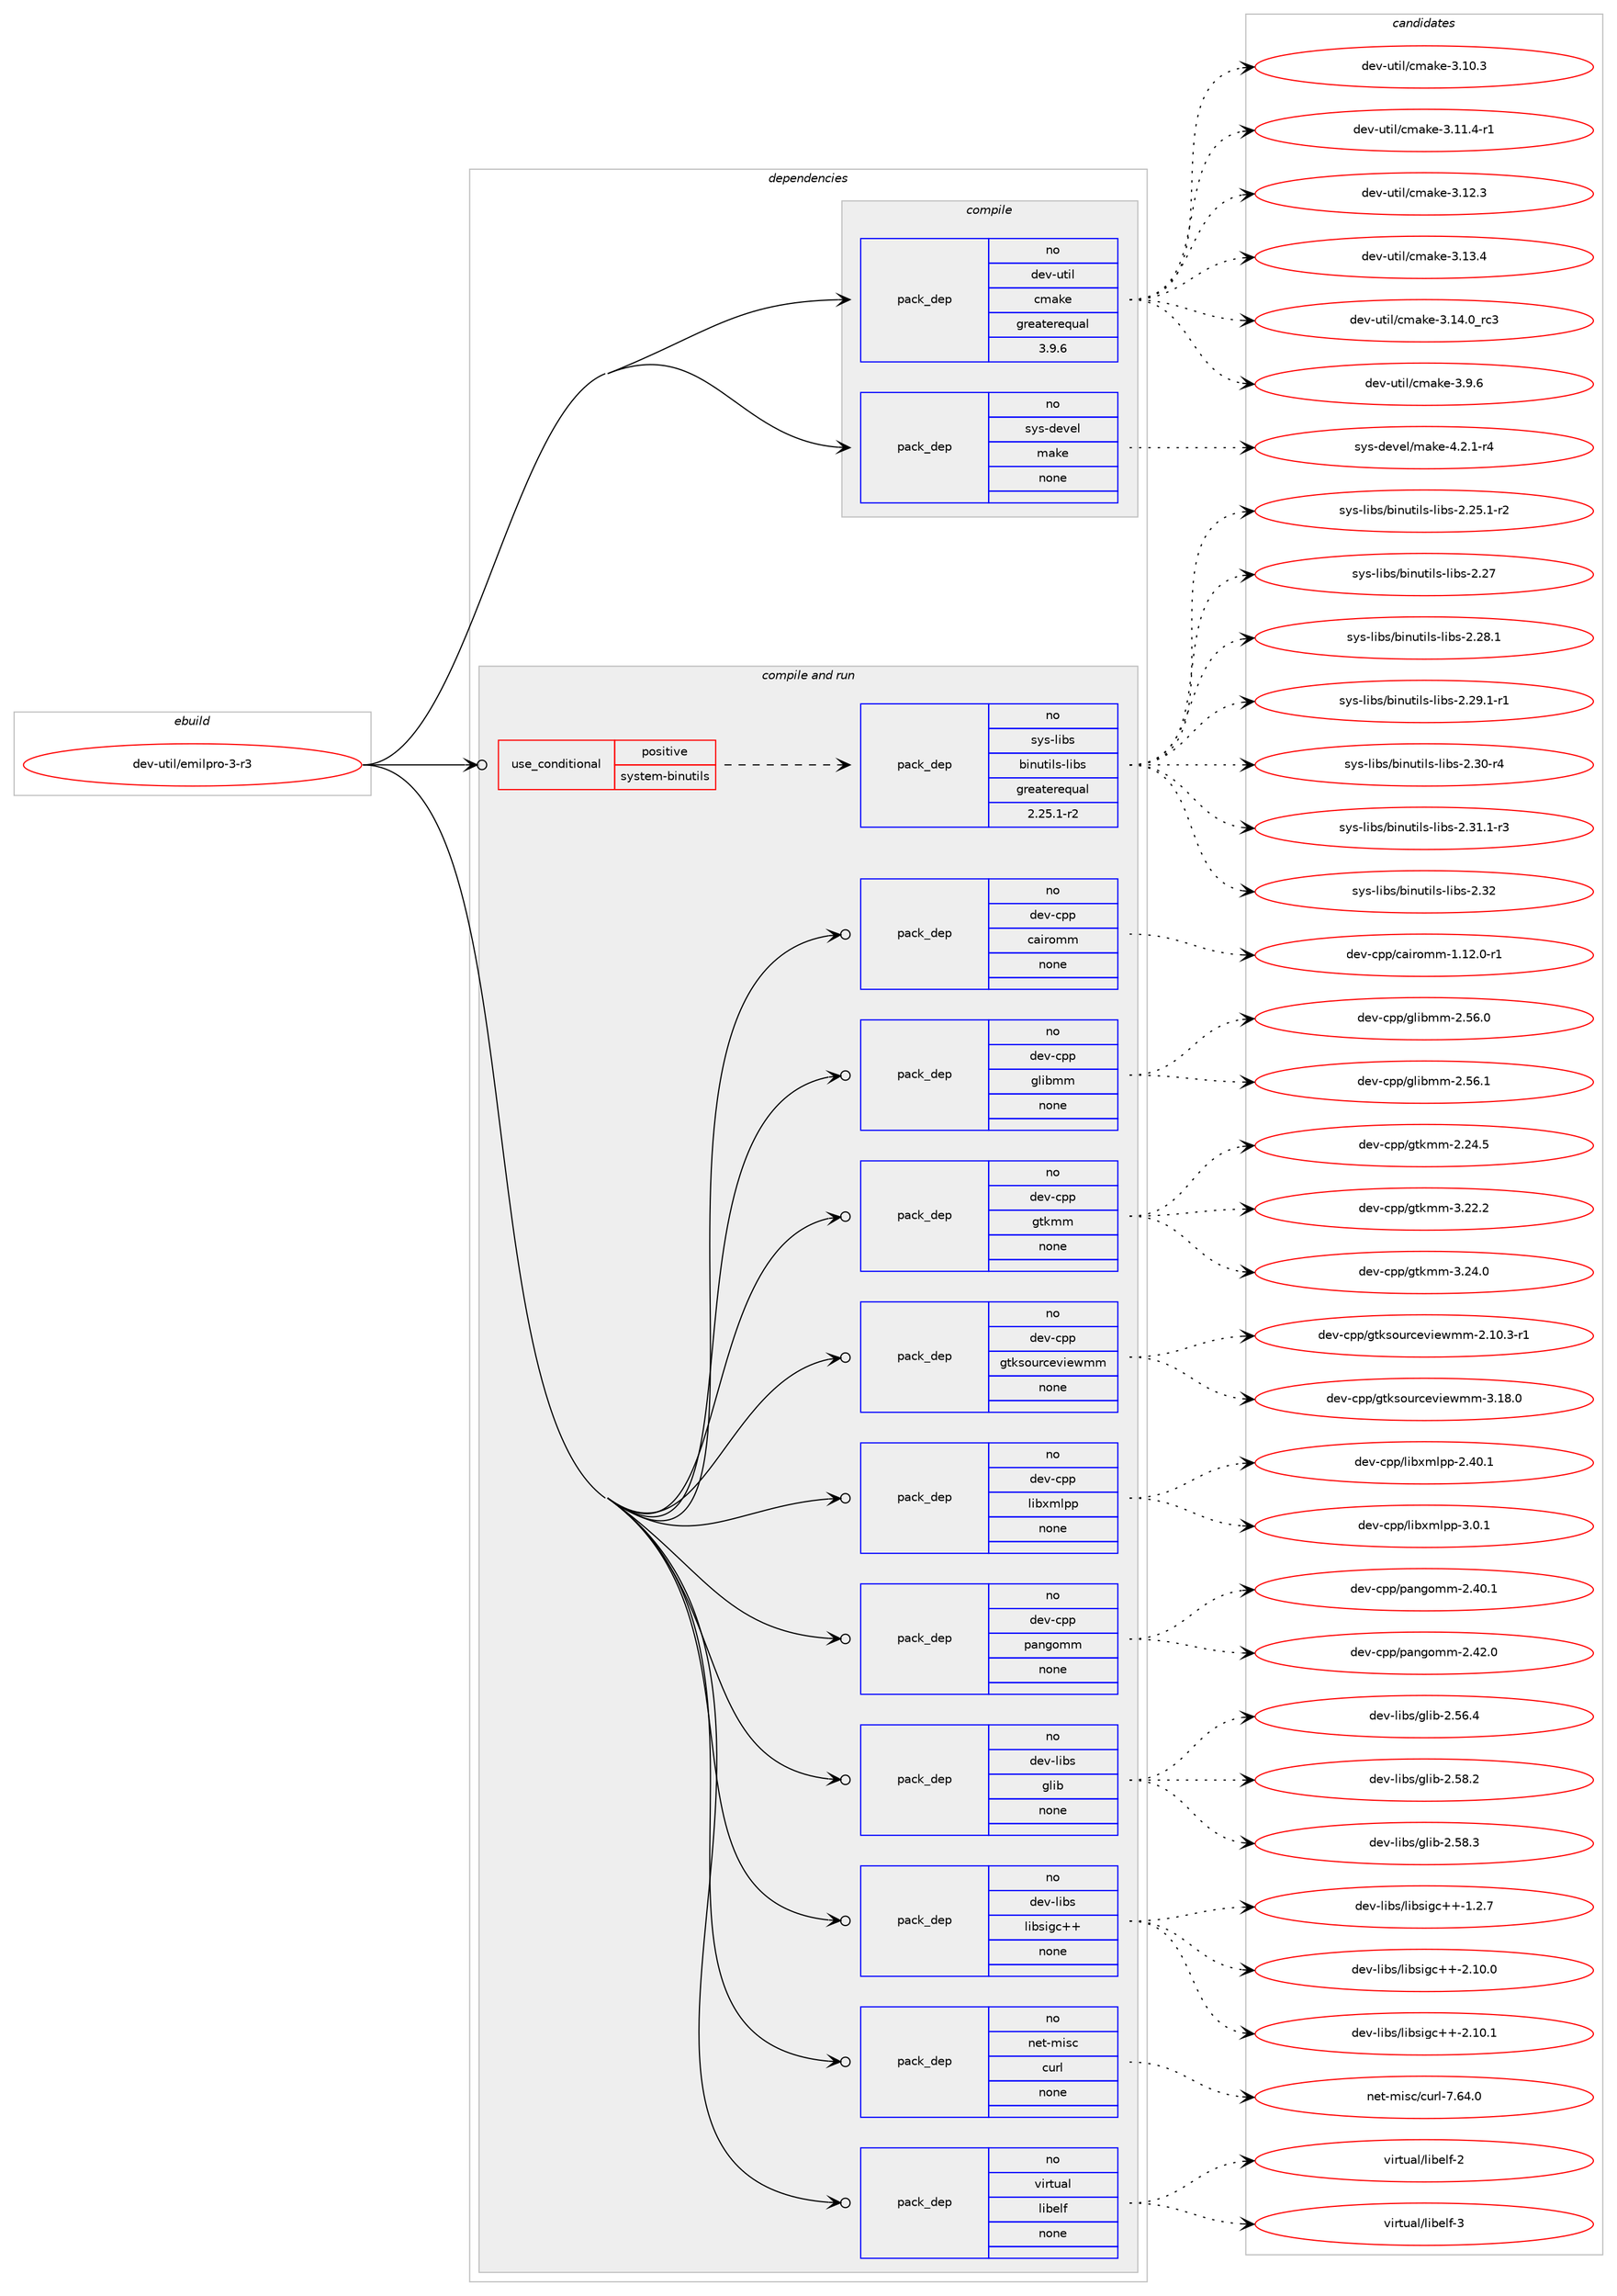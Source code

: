 digraph prolog {

# *************
# Graph options
# *************

newrank=true;
concentrate=true;
compound=true;
graph [rankdir=LR,fontname=Helvetica,fontsize=10,ranksep=1.5];#, ranksep=2.5, nodesep=0.2];
edge  [arrowhead=vee];
node  [fontname=Helvetica,fontsize=10];

# **********
# The ebuild
# **********

subgraph cluster_leftcol {
color=gray;
rank=same;
label=<<i>ebuild</i>>;
id [label="dev-util/emilpro-3-r3", color=red, width=4, href="../dev-util/emilpro-3-r3.svg"];
}

# ****************
# The dependencies
# ****************

subgraph cluster_midcol {
color=gray;
label=<<i>dependencies</i>>;
subgraph cluster_compile {
fillcolor="#eeeeee";
style=filled;
label=<<i>compile</i>>;
subgraph pack1097290 {
dependency1545226 [label=<<TABLE BORDER="0" CELLBORDER="1" CELLSPACING="0" CELLPADDING="4" WIDTH="220"><TR><TD ROWSPAN="6" CELLPADDING="30">pack_dep</TD></TR><TR><TD WIDTH="110">no</TD></TR><TR><TD>dev-util</TD></TR><TR><TD>cmake</TD></TR><TR><TD>greaterequal</TD></TR><TR><TD>3.9.6</TD></TR></TABLE>>, shape=none, color=blue];
}
id:e -> dependency1545226:w [weight=20,style="solid",arrowhead="vee"];
subgraph pack1097291 {
dependency1545227 [label=<<TABLE BORDER="0" CELLBORDER="1" CELLSPACING="0" CELLPADDING="4" WIDTH="220"><TR><TD ROWSPAN="6" CELLPADDING="30">pack_dep</TD></TR><TR><TD WIDTH="110">no</TD></TR><TR><TD>sys-devel</TD></TR><TR><TD>make</TD></TR><TR><TD>none</TD></TR><TR><TD></TD></TR></TABLE>>, shape=none, color=blue];
}
id:e -> dependency1545227:w [weight=20,style="solid",arrowhead="vee"];
}
subgraph cluster_compileandrun {
fillcolor="#eeeeee";
style=filled;
label=<<i>compile and run</i>>;
subgraph cond424303 {
dependency1545228 [label=<<TABLE BORDER="0" CELLBORDER="1" CELLSPACING="0" CELLPADDING="4"><TR><TD ROWSPAN="3" CELLPADDING="10">use_conditional</TD></TR><TR><TD>positive</TD></TR><TR><TD>system-binutils</TD></TR></TABLE>>, shape=none, color=red];
subgraph pack1097292 {
dependency1545229 [label=<<TABLE BORDER="0" CELLBORDER="1" CELLSPACING="0" CELLPADDING="4" WIDTH="220"><TR><TD ROWSPAN="6" CELLPADDING="30">pack_dep</TD></TR><TR><TD WIDTH="110">no</TD></TR><TR><TD>sys-libs</TD></TR><TR><TD>binutils-libs</TD></TR><TR><TD>greaterequal</TD></TR><TR><TD>2.25.1-r2</TD></TR></TABLE>>, shape=none, color=blue];
}
dependency1545228:e -> dependency1545229:w [weight=20,style="dashed",arrowhead="vee"];
}
id:e -> dependency1545228:w [weight=20,style="solid",arrowhead="odotvee"];
subgraph pack1097293 {
dependency1545230 [label=<<TABLE BORDER="0" CELLBORDER="1" CELLSPACING="0" CELLPADDING="4" WIDTH="220"><TR><TD ROWSPAN="6" CELLPADDING="30">pack_dep</TD></TR><TR><TD WIDTH="110">no</TD></TR><TR><TD>dev-cpp</TD></TR><TR><TD>cairomm</TD></TR><TR><TD>none</TD></TR><TR><TD></TD></TR></TABLE>>, shape=none, color=blue];
}
id:e -> dependency1545230:w [weight=20,style="solid",arrowhead="odotvee"];
subgraph pack1097294 {
dependency1545231 [label=<<TABLE BORDER="0" CELLBORDER="1" CELLSPACING="0" CELLPADDING="4" WIDTH="220"><TR><TD ROWSPAN="6" CELLPADDING="30">pack_dep</TD></TR><TR><TD WIDTH="110">no</TD></TR><TR><TD>dev-cpp</TD></TR><TR><TD>glibmm</TD></TR><TR><TD>none</TD></TR><TR><TD></TD></TR></TABLE>>, shape=none, color=blue];
}
id:e -> dependency1545231:w [weight=20,style="solid",arrowhead="odotvee"];
subgraph pack1097295 {
dependency1545232 [label=<<TABLE BORDER="0" CELLBORDER="1" CELLSPACING="0" CELLPADDING="4" WIDTH="220"><TR><TD ROWSPAN="6" CELLPADDING="30">pack_dep</TD></TR><TR><TD WIDTH="110">no</TD></TR><TR><TD>dev-cpp</TD></TR><TR><TD>gtkmm</TD></TR><TR><TD>none</TD></TR><TR><TD></TD></TR></TABLE>>, shape=none, color=blue];
}
id:e -> dependency1545232:w [weight=20,style="solid",arrowhead="odotvee"];
subgraph pack1097296 {
dependency1545233 [label=<<TABLE BORDER="0" CELLBORDER="1" CELLSPACING="0" CELLPADDING="4" WIDTH="220"><TR><TD ROWSPAN="6" CELLPADDING="30">pack_dep</TD></TR><TR><TD WIDTH="110">no</TD></TR><TR><TD>dev-cpp</TD></TR><TR><TD>gtksourceviewmm</TD></TR><TR><TD>none</TD></TR><TR><TD></TD></TR></TABLE>>, shape=none, color=blue];
}
id:e -> dependency1545233:w [weight=20,style="solid",arrowhead="odotvee"];
subgraph pack1097297 {
dependency1545234 [label=<<TABLE BORDER="0" CELLBORDER="1" CELLSPACING="0" CELLPADDING="4" WIDTH="220"><TR><TD ROWSPAN="6" CELLPADDING="30">pack_dep</TD></TR><TR><TD WIDTH="110">no</TD></TR><TR><TD>dev-cpp</TD></TR><TR><TD>libxmlpp</TD></TR><TR><TD>none</TD></TR><TR><TD></TD></TR></TABLE>>, shape=none, color=blue];
}
id:e -> dependency1545234:w [weight=20,style="solid",arrowhead="odotvee"];
subgraph pack1097298 {
dependency1545235 [label=<<TABLE BORDER="0" CELLBORDER="1" CELLSPACING="0" CELLPADDING="4" WIDTH="220"><TR><TD ROWSPAN="6" CELLPADDING="30">pack_dep</TD></TR><TR><TD WIDTH="110">no</TD></TR><TR><TD>dev-cpp</TD></TR><TR><TD>pangomm</TD></TR><TR><TD>none</TD></TR><TR><TD></TD></TR></TABLE>>, shape=none, color=blue];
}
id:e -> dependency1545235:w [weight=20,style="solid",arrowhead="odotvee"];
subgraph pack1097299 {
dependency1545236 [label=<<TABLE BORDER="0" CELLBORDER="1" CELLSPACING="0" CELLPADDING="4" WIDTH="220"><TR><TD ROWSPAN="6" CELLPADDING="30">pack_dep</TD></TR><TR><TD WIDTH="110">no</TD></TR><TR><TD>dev-libs</TD></TR><TR><TD>glib</TD></TR><TR><TD>none</TD></TR><TR><TD></TD></TR></TABLE>>, shape=none, color=blue];
}
id:e -> dependency1545236:w [weight=20,style="solid",arrowhead="odotvee"];
subgraph pack1097300 {
dependency1545237 [label=<<TABLE BORDER="0" CELLBORDER="1" CELLSPACING="0" CELLPADDING="4" WIDTH="220"><TR><TD ROWSPAN="6" CELLPADDING="30">pack_dep</TD></TR><TR><TD WIDTH="110">no</TD></TR><TR><TD>dev-libs</TD></TR><TR><TD>libsigc++</TD></TR><TR><TD>none</TD></TR><TR><TD></TD></TR></TABLE>>, shape=none, color=blue];
}
id:e -> dependency1545237:w [weight=20,style="solid",arrowhead="odotvee"];
subgraph pack1097301 {
dependency1545238 [label=<<TABLE BORDER="0" CELLBORDER="1" CELLSPACING="0" CELLPADDING="4" WIDTH="220"><TR><TD ROWSPAN="6" CELLPADDING="30">pack_dep</TD></TR><TR><TD WIDTH="110">no</TD></TR><TR><TD>net-misc</TD></TR><TR><TD>curl</TD></TR><TR><TD>none</TD></TR><TR><TD></TD></TR></TABLE>>, shape=none, color=blue];
}
id:e -> dependency1545238:w [weight=20,style="solid",arrowhead="odotvee"];
subgraph pack1097302 {
dependency1545239 [label=<<TABLE BORDER="0" CELLBORDER="1" CELLSPACING="0" CELLPADDING="4" WIDTH="220"><TR><TD ROWSPAN="6" CELLPADDING="30">pack_dep</TD></TR><TR><TD WIDTH="110">no</TD></TR><TR><TD>virtual</TD></TR><TR><TD>libelf</TD></TR><TR><TD>none</TD></TR><TR><TD></TD></TR></TABLE>>, shape=none, color=blue];
}
id:e -> dependency1545239:w [weight=20,style="solid",arrowhead="odotvee"];
}
subgraph cluster_run {
fillcolor="#eeeeee";
style=filled;
label=<<i>run</i>>;
}
}

# **************
# The candidates
# **************

subgraph cluster_choices {
rank=same;
color=gray;
label=<<i>candidates</i>>;

subgraph choice1097290 {
color=black;
nodesep=1;
choice1001011184511711610510847991099710710145514649484651 [label="dev-util/cmake-3.10.3", color=red, width=4,href="../dev-util/cmake-3.10.3.svg"];
choice10010111845117116105108479910997107101455146494946524511449 [label="dev-util/cmake-3.11.4-r1", color=red, width=4,href="../dev-util/cmake-3.11.4-r1.svg"];
choice1001011184511711610510847991099710710145514649504651 [label="dev-util/cmake-3.12.3", color=red, width=4,href="../dev-util/cmake-3.12.3.svg"];
choice1001011184511711610510847991099710710145514649514652 [label="dev-util/cmake-3.13.4", color=red, width=4,href="../dev-util/cmake-3.13.4.svg"];
choice1001011184511711610510847991099710710145514649524648951149951 [label="dev-util/cmake-3.14.0_rc3", color=red, width=4,href="../dev-util/cmake-3.14.0_rc3.svg"];
choice10010111845117116105108479910997107101455146574654 [label="dev-util/cmake-3.9.6", color=red, width=4,href="../dev-util/cmake-3.9.6.svg"];
dependency1545226:e -> choice1001011184511711610510847991099710710145514649484651:w [style=dotted,weight="100"];
dependency1545226:e -> choice10010111845117116105108479910997107101455146494946524511449:w [style=dotted,weight="100"];
dependency1545226:e -> choice1001011184511711610510847991099710710145514649504651:w [style=dotted,weight="100"];
dependency1545226:e -> choice1001011184511711610510847991099710710145514649514652:w [style=dotted,weight="100"];
dependency1545226:e -> choice1001011184511711610510847991099710710145514649524648951149951:w [style=dotted,weight="100"];
dependency1545226:e -> choice10010111845117116105108479910997107101455146574654:w [style=dotted,weight="100"];
}
subgraph choice1097291 {
color=black;
nodesep=1;
choice1151211154510010111810110847109971071014552465046494511452 [label="sys-devel/make-4.2.1-r4", color=red, width=4,href="../sys-devel/make-4.2.1-r4.svg"];
dependency1545227:e -> choice1151211154510010111810110847109971071014552465046494511452:w [style=dotted,weight="100"];
}
subgraph choice1097292 {
color=black;
nodesep=1;
choice115121115451081059811547981051101171161051081154510810598115455046505346494511450 [label="sys-libs/binutils-libs-2.25.1-r2", color=red, width=4,href="../sys-libs/binutils-libs-2.25.1-r2.svg"];
choice1151211154510810598115479810511011711610510811545108105981154550465055 [label="sys-libs/binutils-libs-2.27", color=red, width=4,href="../sys-libs/binutils-libs-2.27.svg"];
choice11512111545108105981154798105110117116105108115451081059811545504650564649 [label="sys-libs/binutils-libs-2.28.1", color=red, width=4,href="../sys-libs/binutils-libs-2.28.1.svg"];
choice115121115451081059811547981051101171161051081154510810598115455046505746494511449 [label="sys-libs/binutils-libs-2.29.1-r1", color=red, width=4,href="../sys-libs/binutils-libs-2.29.1-r1.svg"];
choice11512111545108105981154798105110117116105108115451081059811545504651484511452 [label="sys-libs/binutils-libs-2.30-r4", color=red, width=4,href="../sys-libs/binutils-libs-2.30-r4.svg"];
choice115121115451081059811547981051101171161051081154510810598115455046514946494511451 [label="sys-libs/binutils-libs-2.31.1-r3", color=red, width=4,href="../sys-libs/binutils-libs-2.31.1-r3.svg"];
choice1151211154510810598115479810511011711610510811545108105981154550465150 [label="sys-libs/binutils-libs-2.32", color=red, width=4,href="../sys-libs/binutils-libs-2.32.svg"];
dependency1545229:e -> choice115121115451081059811547981051101171161051081154510810598115455046505346494511450:w [style=dotted,weight="100"];
dependency1545229:e -> choice1151211154510810598115479810511011711610510811545108105981154550465055:w [style=dotted,weight="100"];
dependency1545229:e -> choice11512111545108105981154798105110117116105108115451081059811545504650564649:w [style=dotted,weight="100"];
dependency1545229:e -> choice115121115451081059811547981051101171161051081154510810598115455046505746494511449:w [style=dotted,weight="100"];
dependency1545229:e -> choice11512111545108105981154798105110117116105108115451081059811545504651484511452:w [style=dotted,weight="100"];
dependency1545229:e -> choice115121115451081059811547981051101171161051081154510810598115455046514946494511451:w [style=dotted,weight="100"];
dependency1545229:e -> choice1151211154510810598115479810511011711610510811545108105981154550465150:w [style=dotted,weight="100"];
}
subgraph choice1097293 {
color=black;
nodesep=1;
choice1001011184599112112479997105114111109109454946495046484511449 [label="dev-cpp/cairomm-1.12.0-r1", color=red, width=4,href="../dev-cpp/cairomm-1.12.0-r1.svg"];
dependency1545230:e -> choice1001011184599112112479997105114111109109454946495046484511449:w [style=dotted,weight="100"];
}
subgraph choice1097294 {
color=black;
nodesep=1;
choice1001011184599112112471031081059810910945504653544648 [label="dev-cpp/glibmm-2.56.0", color=red, width=4,href="../dev-cpp/glibmm-2.56.0.svg"];
choice1001011184599112112471031081059810910945504653544649 [label="dev-cpp/glibmm-2.56.1", color=red, width=4,href="../dev-cpp/glibmm-2.56.1.svg"];
dependency1545231:e -> choice1001011184599112112471031081059810910945504653544648:w [style=dotted,weight="100"];
dependency1545231:e -> choice1001011184599112112471031081059810910945504653544649:w [style=dotted,weight="100"];
}
subgraph choice1097295 {
color=black;
nodesep=1;
choice10010111845991121124710311610710910945504650524653 [label="dev-cpp/gtkmm-2.24.5", color=red, width=4,href="../dev-cpp/gtkmm-2.24.5.svg"];
choice10010111845991121124710311610710910945514650504650 [label="dev-cpp/gtkmm-3.22.2", color=red, width=4,href="../dev-cpp/gtkmm-3.22.2.svg"];
choice10010111845991121124710311610710910945514650524648 [label="dev-cpp/gtkmm-3.24.0", color=red, width=4,href="../dev-cpp/gtkmm-3.24.0.svg"];
dependency1545232:e -> choice10010111845991121124710311610710910945504650524653:w [style=dotted,weight="100"];
dependency1545232:e -> choice10010111845991121124710311610710910945514650504650:w [style=dotted,weight="100"];
dependency1545232:e -> choice10010111845991121124710311610710910945514650524648:w [style=dotted,weight="100"];
}
subgraph choice1097296 {
color=black;
nodesep=1;
choice10010111845991121124710311610711511111711499101118105101119109109455046494846514511449 [label="dev-cpp/gtksourceviewmm-2.10.3-r1", color=red, width=4,href="../dev-cpp/gtksourceviewmm-2.10.3-r1.svg"];
choice1001011184599112112471031161071151111171149910111810510111910910945514649564648 [label="dev-cpp/gtksourceviewmm-3.18.0", color=red, width=4,href="../dev-cpp/gtksourceviewmm-3.18.0.svg"];
dependency1545233:e -> choice10010111845991121124710311610711511111711499101118105101119109109455046494846514511449:w [style=dotted,weight="100"];
dependency1545233:e -> choice1001011184599112112471031161071151111171149910111810510111910910945514649564648:w [style=dotted,weight="100"];
}
subgraph choice1097297 {
color=black;
nodesep=1;
choice1001011184599112112471081059812010910811211245504652484649 [label="dev-cpp/libxmlpp-2.40.1", color=red, width=4,href="../dev-cpp/libxmlpp-2.40.1.svg"];
choice10010111845991121124710810598120109108112112455146484649 [label="dev-cpp/libxmlpp-3.0.1", color=red, width=4,href="../dev-cpp/libxmlpp-3.0.1.svg"];
dependency1545234:e -> choice1001011184599112112471081059812010910811211245504652484649:w [style=dotted,weight="100"];
dependency1545234:e -> choice10010111845991121124710810598120109108112112455146484649:w [style=dotted,weight="100"];
}
subgraph choice1097298 {
color=black;
nodesep=1;
choice1001011184599112112471129711010311110910945504652484649 [label="dev-cpp/pangomm-2.40.1", color=red, width=4,href="../dev-cpp/pangomm-2.40.1.svg"];
choice1001011184599112112471129711010311110910945504652504648 [label="dev-cpp/pangomm-2.42.0", color=red, width=4,href="../dev-cpp/pangomm-2.42.0.svg"];
dependency1545235:e -> choice1001011184599112112471129711010311110910945504652484649:w [style=dotted,weight="100"];
dependency1545235:e -> choice1001011184599112112471129711010311110910945504652504648:w [style=dotted,weight="100"];
}
subgraph choice1097299 {
color=black;
nodesep=1;
choice1001011184510810598115471031081059845504653544652 [label="dev-libs/glib-2.56.4", color=red, width=4,href="../dev-libs/glib-2.56.4.svg"];
choice1001011184510810598115471031081059845504653564650 [label="dev-libs/glib-2.58.2", color=red, width=4,href="../dev-libs/glib-2.58.2.svg"];
choice1001011184510810598115471031081059845504653564651 [label="dev-libs/glib-2.58.3", color=red, width=4,href="../dev-libs/glib-2.58.3.svg"];
dependency1545236:e -> choice1001011184510810598115471031081059845504653544652:w [style=dotted,weight="100"];
dependency1545236:e -> choice1001011184510810598115471031081059845504653564650:w [style=dotted,weight="100"];
dependency1545236:e -> choice1001011184510810598115471031081059845504653564651:w [style=dotted,weight="100"];
}
subgraph choice1097300 {
color=black;
nodesep=1;
choice10010111845108105981154710810598115105103994343454946504655 [label="dev-libs/libsigc++-1.2.7", color=red, width=4,href="../dev-libs/libsigc++-1.2.7.svg"];
choice1001011184510810598115471081059811510510399434345504649484648 [label="dev-libs/libsigc++-2.10.0", color=red, width=4,href="../dev-libs/libsigc++-2.10.0.svg"];
choice1001011184510810598115471081059811510510399434345504649484649 [label="dev-libs/libsigc++-2.10.1", color=red, width=4,href="../dev-libs/libsigc++-2.10.1.svg"];
dependency1545237:e -> choice10010111845108105981154710810598115105103994343454946504655:w [style=dotted,weight="100"];
dependency1545237:e -> choice1001011184510810598115471081059811510510399434345504649484648:w [style=dotted,weight="100"];
dependency1545237:e -> choice1001011184510810598115471081059811510510399434345504649484649:w [style=dotted,weight="100"];
}
subgraph choice1097301 {
color=black;
nodesep=1;
choice1101011164510910511599479911711410845554654524648 [label="net-misc/curl-7.64.0", color=red, width=4,href="../net-misc/curl-7.64.0.svg"];
dependency1545238:e -> choice1101011164510910511599479911711410845554654524648:w [style=dotted,weight="100"];
}
subgraph choice1097302 {
color=black;
nodesep=1;
choice1181051141161179710847108105981011081024550 [label="virtual/libelf-2", color=red, width=4,href="../virtual/libelf-2.svg"];
choice1181051141161179710847108105981011081024551 [label="virtual/libelf-3", color=red, width=4,href="../virtual/libelf-3.svg"];
dependency1545239:e -> choice1181051141161179710847108105981011081024550:w [style=dotted,weight="100"];
dependency1545239:e -> choice1181051141161179710847108105981011081024551:w [style=dotted,weight="100"];
}
}

}
